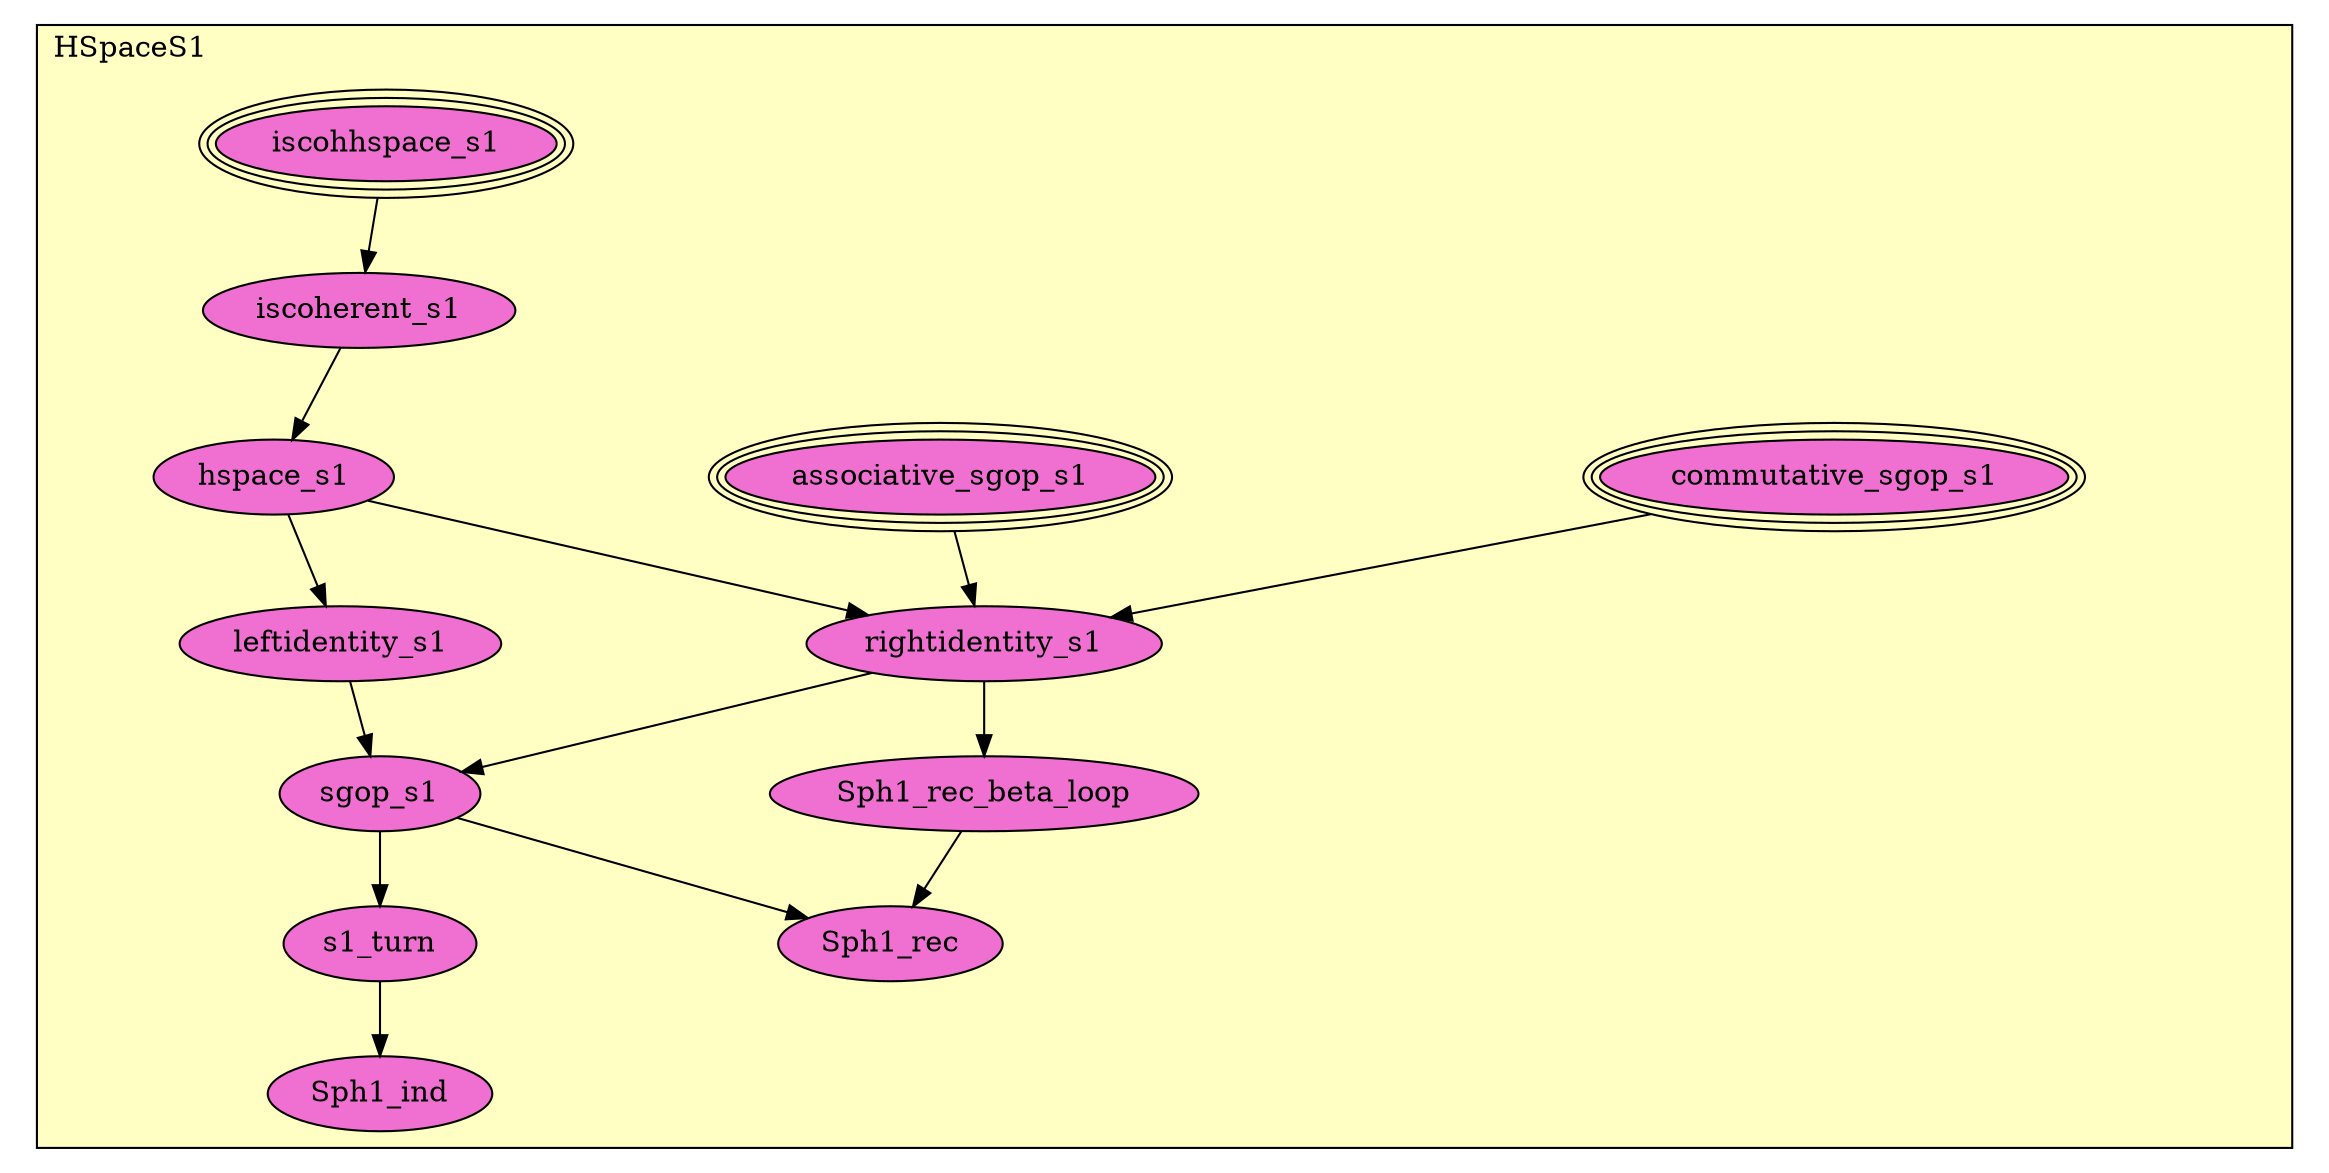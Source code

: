 digraph HoTT_Homotopy_HSpaceS1 {
  graph [ratio=0.5]
  node [style=filled]
HSpaceS1_commutative_sgop_s1 [label="commutative_sgop_s1", URL=<HSpaceS1.html#commutative_sgop_s1>, peripheries=3, fillcolor="#F070D1"] ;
HSpaceS1_associative_sgop_s1 [label="associative_sgop_s1", URL=<HSpaceS1.html#associative_sgop_s1>, peripheries=3, fillcolor="#F070D1"] ;
HSpaceS1_iscohhspace_s1 [label="iscohhspace_s1", URL=<HSpaceS1.html#iscohhspace_s1>, peripheries=3, fillcolor="#F070D1"] ;
HSpaceS1_iscoherent_s1 [label="iscoherent_s1", URL=<HSpaceS1.html#iscoherent_s1>, fillcolor="#F070D1"] ;
HSpaceS1_hspace_s1 [label="hspace_s1", URL=<HSpaceS1.html#hspace_s1>, fillcolor="#F070D1"] ;
HSpaceS1_rightidentity_s1 [label="rightidentity_s1", URL=<HSpaceS1.html#rightidentity_s1>, fillcolor="#F070D1"] ;
HSpaceS1_leftidentity_s1 [label="leftidentity_s1", URL=<HSpaceS1.html#leftidentity_s1>, fillcolor="#F070D1"] ;
HSpaceS1_sgop_s1 [label="sgop_s1", URL=<HSpaceS1.html#sgop_s1>, fillcolor="#F070D1"] ;
HSpaceS1_s1_turn [label="s1_turn", URL=<HSpaceS1.html#s1_turn>, fillcolor="#F070D1"] ;
HSpaceS1_Sph1_rec_beta_loop [label="Sph1_rec_beta_loop", URL=<HSpaceS1.html#Sph1_rec_beta_loop>, fillcolor="#F070D1"] ;
HSpaceS1_Sph1_rec [label="Sph1_rec", URL=<HSpaceS1.html#Sph1_rec>, fillcolor="#F070D1"] ;
HSpaceS1_Sph1_ind [label="Sph1_ind", URL=<HSpaceS1.html#Sph1_ind>, fillcolor="#F070D1"] ;
  HSpaceS1_commutative_sgop_s1 -> HSpaceS1_rightidentity_s1 [] ;
  HSpaceS1_associative_sgop_s1 -> HSpaceS1_rightidentity_s1 [] ;
  HSpaceS1_iscohhspace_s1 -> HSpaceS1_iscoherent_s1 [] ;
  HSpaceS1_iscoherent_s1 -> HSpaceS1_hspace_s1 [] ;
  HSpaceS1_hspace_s1 -> HSpaceS1_rightidentity_s1 [] ;
  HSpaceS1_hspace_s1 -> HSpaceS1_leftidentity_s1 [] ;
  HSpaceS1_rightidentity_s1 -> HSpaceS1_sgop_s1 [] ;
  HSpaceS1_rightidentity_s1 -> HSpaceS1_Sph1_rec_beta_loop [] ;
  HSpaceS1_leftidentity_s1 -> HSpaceS1_sgop_s1 [] ;
  HSpaceS1_sgop_s1 -> HSpaceS1_s1_turn [] ;
  HSpaceS1_sgop_s1 -> HSpaceS1_Sph1_rec [] ;
  HSpaceS1_s1_turn -> HSpaceS1_Sph1_ind [] ;
  HSpaceS1_Sph1_rec_beta_loop -> HSpaceS1_Sph1_rec [] ;
subgraph cluster_HSpaceS1 { label="HSpaceS1"; fillcolor="#FFFFC3"; labeljust=l; style=filled 
HSpaceS1_Sph1_ind; HSpaceS1_Sph1_rec; HSpaceS1_Sph1_rec_beta_loop; HSpaceS1_s1_turn; HSpaceS1_sgop_s1; HSpaceS1_leftidentity_s1; HSpaceS1_rightidentity_s1; HSpaceS1_hspace_s1; HSpaceS1_iscoherent_s1; HSpaceS1_iscohhspace_s1; HSpaceS1_associative_sgop_s1; HSpaceS1_commutative_sgop_s1; };
} /* END */
